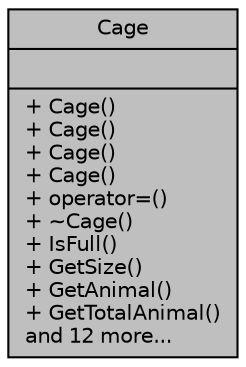 digraph "Cage"
{
  edge [fontname="Helvetica",fontsize="10",labelfontname="Helvetica",labelfontsize="10"];
  node [fontname="Helvetica",fontsize="10",shape=record];
  Node1 [label="{Cage\n||+ Cage()\l+ Cage()\l+ Cage()\l+ Cage()\l+ operator=()\l+ ~Cage()\l+ IsFull()\l+ GetSize()\l+ GetAnimal()\l+ GetTotalAnimal()\land 12 more...\l}",height=0.2,width=0.4,color="black", fillcolor="grey75", style="filled", fontcolor="black"];
}
